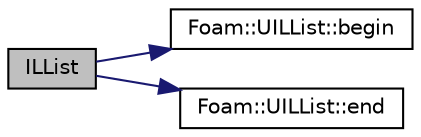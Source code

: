 digraph "ILList"
{
  bgcolor="transparent";
  edge [fontname="Helvetica",fontsize="10",labelfontname="Helvetica",labelfontsize="10"];
  node [fontname="Helvetica",fontsize="10",shape=record];
  rankdir="LR";
  Node87 [label="ILList",height=0.2,width=0.4,color="black", fillcolor="grey75", style="filled", fontcolor="black"];
  Node87 -> Node88 [color="midnightblue",fontsize="10",style="solid",fontname="Helvetica"];
  Node88 [label="Foam::UILList::begin",height=0.2,width=0.4,color="black",URL="$a26933.html#ad69bd11391be1a1dba5c8202259664f8"];
  Node87 -> Node89 [color="midnightblue",fontsize="10",style="solid",fontname="Helvetica"];
  Node89 [label="Foam::UILList::end",height=0.2,width=0.4,color="black",URL="$a26933.html#a8c02327283a4fc936eae31f08ff9ff02"];
}
